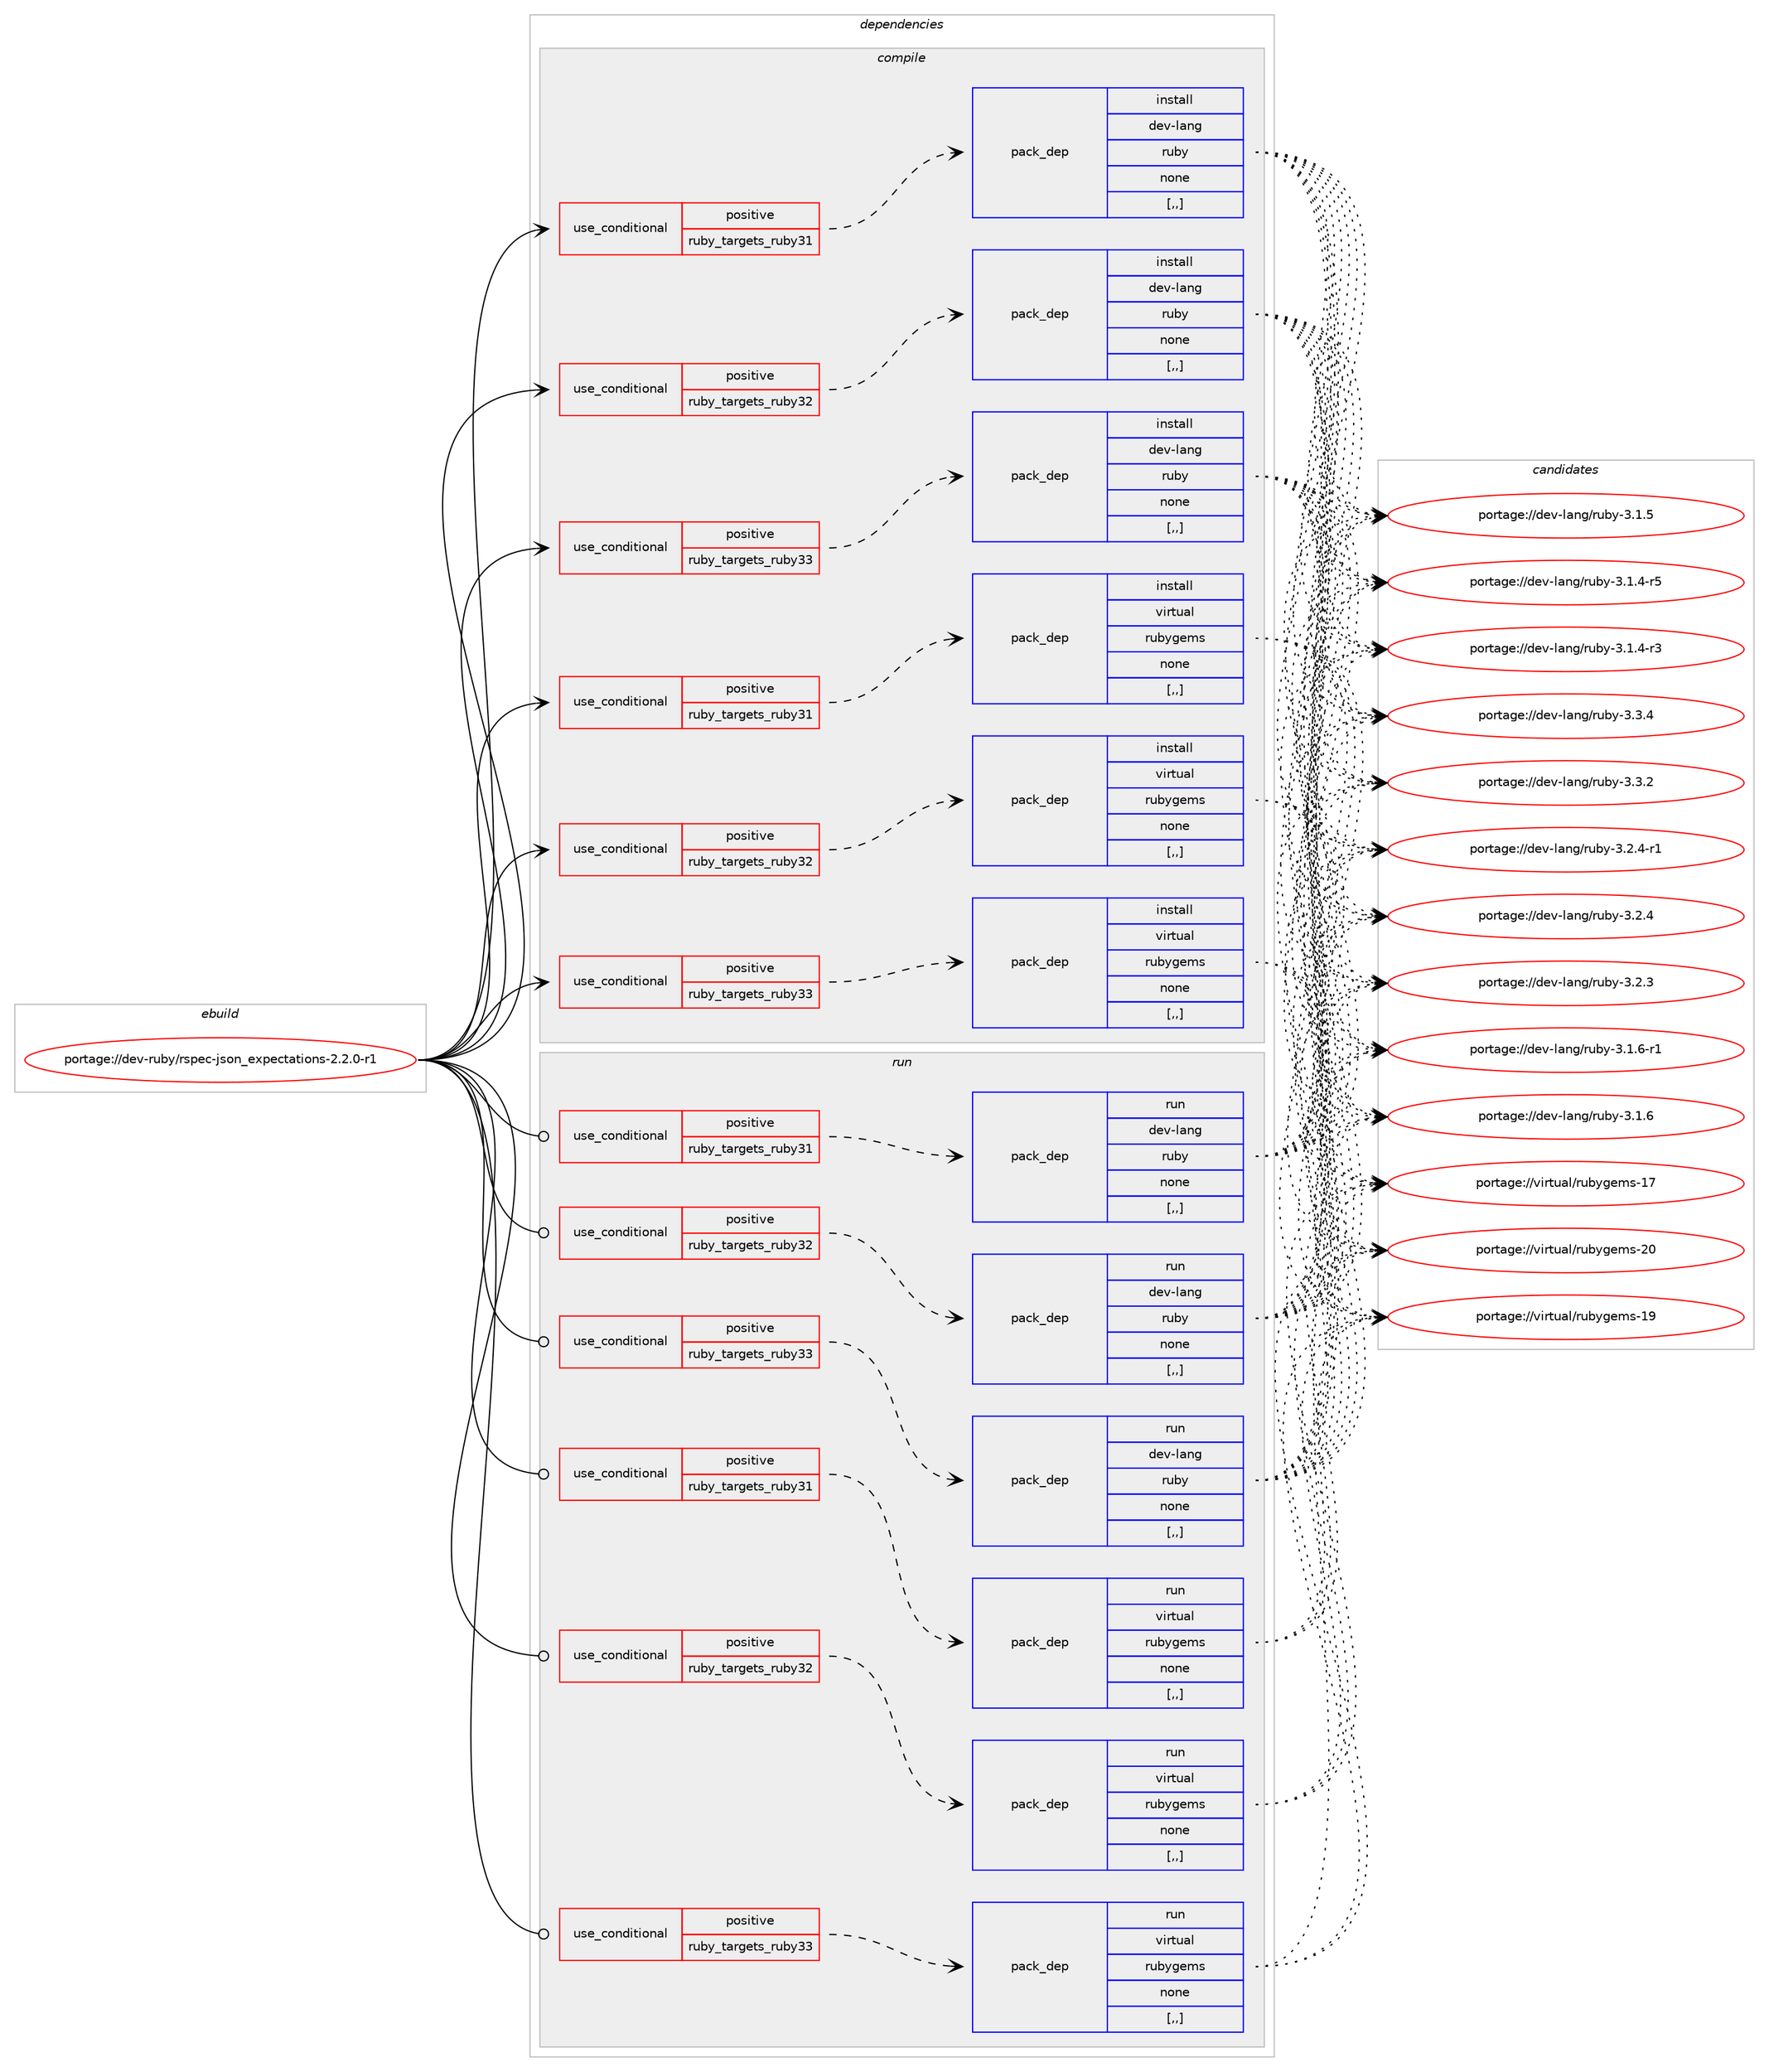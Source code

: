 digraph prolog {

# *************
# Graph options
# *************

newrank=true;
concentrate=true;
compound=true;
graph [rankdir=LR,fontname=Helvetica,fontsize=10,ranksep=1.5];#, ranksep=2.5, nodesep=0.2];
edge  [arrowhead=vee];
node  [fontname=Helvetica,fontsize=10];

# **********
# The ebuild
# **********

subgraph cluster_leftcol {
color=gray;
rank=same;
label=<<i>ebuild</i>>;
id [label="portage://dev-ruby/rspec-json_expectations-2.2.0-r1", color=red, width=4, href="../dev-ruby/rspec-json_expectations-2.2.0-r1.svg"];
}

# ****************
# The dependencies
# ****************

subgraph cluster_midcol {
color=gray;
label=<<i>dependencies</i>>;
subgraph cluster_compile {
fillcolor="#eeeeee";
style=filled;
label=<<i>compile</i>>;
subgraph cond54739 {
dependency198977 [label=<<TABLE BORDER="0" CELLBORDER="1" CELLSPACING="0" CELLPADDING="4"><TR><TD ROWSPAN="3" CELLPADDING="10">use_conditional</TD></TR><TR><TD>positive</TD></TR><TR><TD>ruby_targets_ruby31</TD></TR></TABLE>>, shape=none, color=red];
subgraph pack142882 {
dependency198978 [label=<<TABLE BORDER="0" CELLBORDER="1" CELLSPACING="0" CELLPADDING="4" WIDTH="220"><TR><TD ROWSPAN="6" CELLPADDING="30">pack_dep</TD></TR><TR><TD WIDTH="110">install</TD></TR><TR><TD>dev-lang</TD></TR><TR><TD>ruby</TD></TR><TR><TD>none</TD></TR><TR><TD>[,,]</TD></TR></TABLE>>, shape=none, color=blue];
}
dependency198977:e -> dependency198978:w [weight=20,style="dashed",arrowhead="vee"];
}
id:e -> dependency198977:w [weight=20,style="solid",arrowhead="vee"];
subgraph cond54740 {
dependency198979 [label=<<TABLE BORDER="0" CELLBORDER="1" CELLSPACING="0" CELLPADDING="4"><TR><TD ROWSPAN="3" CELLPADDING="10">use_conditional</TD></TR><TR><TD>positive</TD></TR><TR><TD>ruby_targets_ruby31</TD></TR></TABLE>>, shape=none, color=red];
subgraph pack142883 {
dependency198980 [label=<<TABLE BORDER="0" CELLBORDER="1" CELLSPACING="0" CELLPADDING="4" WIDTH="220"><TR><TD ROWSPAN="6" CELLPADDING="30">pack_dep</TD></TR><TR><TD WIDTH="110">install</TD></TR><TR><TD>virtual</TD></TR><TR><TD>rubygems</TD></TR><TR><TD>none</TD></TR><TR><TD>[,,]</TD></TR></TABLE>>, shape=none, color=blue];
}
dependency198979:e -> dependency198980:w [weight=20,style="dashed",arrowhead="vee"];
}
id:e -> dependency198979:w [weight=20,style="solid",arrowhead="vee"];
subgraph cond54741 {
dependency198981 [label=<<TABLE BORDER="0" CELLBORDER="1" CELLSPACING="0" CELLPADDING="4"><TR><TD ROWSPAN="3" CELLPADDING="10">use_conditional</TD></TR><TR><TD>positive</TD></TR><TR><TD>ruby_targets_ruby32</TD></TR></TABLE>>, shape=none, color=red];
subgraph pack142884 {
dependency198982 [label=<<TABLE BORDER="0" CELLBORDER="1" CELLSPACING="0" CELLPADDING="4" WIDTH="220"><TR><TD ROWSPAN="6" CELLPADDING="30">pack_dep</TD></TR><TR><TD WIDTH="110">install</TD></TR><TR><TD>dev-lang</TD></TR><TR><TD>ruby</TD></TR><TR><TD>none</TD></TR><TR><TD>[,,]</TD></TR></TABLE>>, shape=none, color=blue];
}
dependency198981:e -> dependency198982:w [weight=20,style="dashed",arrowhead="vee"];
}
id:e -> dependency198981:w [weight=20,style="solid",arrowhead="vee"];
subgraph cond54742 {
dependency198983 [label=<<TABLE BORDER="0" CELLBORDER="1" CELLSPACING="0" CELLPADDING="4"><TR><TD ROWSPAN="3" CELLPADDING="10">use_conditional</TD></TR><TR><TD>positive</TD></TR><TR><TD>ruby_targets_ruby32</TD></TR></TABLE>>, shape=none, color=red];
subgraph pack142885 {
dependency198984 [label=<<TABLE BORDER="0" CELLBORDER="1" CELLSPACING="0" CELLPADDING="4" WIDTH="220"><TR><TD ROWSPAN="6" CELLPADDING="30">pack_dep</TD></TR><TR><TD WIDTH="110">install</TD></TR><TR><TD>virtual</TD></TR><TR><TD>rubygems</TD></TR><TR><TD>none</TD></TR><TR><TD>[,,]</TD></TR></TABLE>>, shape=none, color=blue];
}
dependency198983:e -> dependency198984:w [weight=20,style="dashed",arrowhead="vee"];
}
id:e -> dependency198983:w [weight=20,style="solid",arrowhead="vee"];
subgraph cond54743 {
dependency198985 [label=<<TABLE BORDER="0" CELLBORDER="1" CELLSPACING="0" CELLPADDING="4"><TR><TD ROWSPAN="3" CELLPADDING="10">use_conditional</TD></TR><TR><TD>positive</TD></TR><TR><TD>ruby_targets_ruby33</TD></TR></TABLE>>, shape=none, color=red];
subgraph pack142886 {
dependency198986 [label=<<TABLE BORDER="0" CELLBORDER="1" CELLSPACING="0" CELLPADDING="4" WIDTH="220"><TR><TD ROWSPAN="6" CELLPADDING="30">pack_dep</TD></TR><TR><TD WIDTH="110">install</TD></TR><TR><TD>dev-lang</TD></TR><TR><TD>ruby</TD></TR><TR><TD>none</TD></TR><TR><TD>[,,]</TD></TR></TABLE>>, shape=none, color=blue];
}
dependency198985:e -> dependency198986:w [weight=20,style="dashed",arrowhead="vee"];
}
id:e -> dependency198985:w [weight=20,style="solid",arrowhead="vee"];
subgraph cond54744 {
dependency198987 [label=<<TABLE BORDER="0" CELLBORDER="1" CELLSPACING="0" CELLPADDING="4"><TR><TD ROWSPAN="3" CELLPADDING="10">use_conditional</TD></TR><TR><TD>positive</TD></TR><TR><TD>ruby_targets_ruby33</TD></TR></TABLE>>, shape=none, color=red];
subgraph pack142887 {
dependency198988 [label=<<TABLE BORDER="0" CELLBORDER="1" CELLSPACING="0" CELLPADDING="4" WIDTH="220"><TR><TD ROWSPAN="6" CELLPADDING="30">pack_dep</TD></TR><TR><TD WIDTH="110">install</TD></TR><TR><TD>virtual</TD></TR><TR><TD>rubygems</TD></TR><TR><TD>none</TD></TR><TR><TD>[,,]</TD></TR></TABLE>>, shape=none, color=blue];
}
dependency198987:e -> dependency198988:w [weight=20,style="dashed",arrowhead="vee"];
}
id:e -> dependency198987:w [weight=20,style="solid",arrowhead="vee"];
}
subgraph cluster_compileandrun {
fillcolor="#eeeeee";
style=filled;
label=<<i>compile and run</i>>;
}
subgraph cluster_run {
fillcolor="#eeeeee";
style=filled;
label=<<i>run</i>>;
subgraph cond54745 {
dependency198989 [label=<<TABLE BORDER="0" CELLBORDER="1" CELLSPACING="0" CELLPADDING="4"><TR><TD ROWSPAN="3" CELLPADDING="10">use_conditional</TD></TR><TR><TD>positive</TD></TR><TR><TD>ruby_targets_ruby31</TD></TR></TABLE>>, shape=none, color=red];
subgraph pack142888 {
dependency198990 [label=<<TABLE BORDER="0" CELLBORDER="1" CELLSPACING="0" CELLPADDING="4" WIDTH="220"><TR><TD ROWSPAN="6" CELLPADDING="30">pack_dep</TD></TR><TR><TD WIDTH="110">run</TD></TR><TR><TD>dev-lang</TD></TR><TR><TD>ruby</TD></TR><TR><TD>none</TD></TR><TR><TD>[,,]</TD></TR></TABLE>>, shape=none, color=blue];
}
dependency198989:e -> dependency198990:w [weight=20,style="dashed",arrowhead="vee"];
}
id:e -> dependency198989:w [weight=20,style="solid",arrowhead="odot"];
subgraph cond54746 {
dependency198991 [label=<<TABLE BORDER="0" CELLBORDER="1" CELLSPACING="0" CELLPADDING="4"><TR><TD ROWSPAN="3" CELLPADDING="10">use_conditional</TD></TR><TR><TD>positive</TD></TR><TR><TD>ruby_targets_ruby31</TD></TR></TABLE>>, shape=none, color=red];
subgraph pack142889 {
dependency198992 [label=<<TABLE BORDER="0" CELLBORDER="1" CELLSPACING="0" CELLPADDING="4" WIDTH="220"><TR><TD ROWSPAN="6" CELLPADDING="30">pack_dep</TD></TR><TR><TD WIDTH="110">run</TD></TR><TR><TD>virtual</TD></TR><TR><TD>rubygems</TD></TR><TR><TD>none</TD></TR><TR><TD>[,,]</TD></TR></TABLE>>, shape=none, color=blue];
}
dependency198991:e -> dependency198992:w [weight=20,style="dashed",arrowhead="vee"];
}
id:e -> dependency198991:w [weight=20,style="solid",arrowhead="odot"];
subgraph cond54747 {
dependency198993 [label=<<TABLE BORDER="0" CELLBORDER="1" CELLSPACING="0" CELLPADDING="4"><TR><TD ROWSPAN="3" CELLPADDING="10">use_conditional</TD></TR><TR><TD>positive</TD></TR><TR><TD>ruby_targets_ruby32</TD></TR></TABLE>>, shape=none, color=red];
subgraph pack142890 {
dependency198994 [label=<<TABLE BORDER="0" CELLBORDER="1" CELLSPACING="0" CELLPADDING="4" WIDTH="220"><TR><TD ROWSPAN="6" CELLPADDING="30">pack_dep</TD></TR><TR><TD WIDTH="110">run</TD></TR><TR><TD>dev-lang</TD></TR><TR><TD>ruby</TD></TR><TR><TD>none</TD></TR><TR><TD>[,,]</TD></TR></TABLE>>, shape=none, color=blue];
}
dependency198993:e -> dependency198994:w [weight=20,style="dashed",arrowhead="vee"];
}
id:e -> dependency198993:w [weight=20,style="solid",arrowhead="odot"];
subgraph cond54748 {
dependency198995 [label=<<TABLE BORDER="0" CELLBORDER="1" CELLSPACING="0" CELLPADDING="4"><TR><TD ROWSPAN="3" CELLPADDING="10">use_conditional</TD></TR><TR><TD>positive</TD></TR><TR><TD>ruby_targets_ruby32</TD></TR></TABLE>>, shape=none, color=red];
subgraph pack142891 {
dependency198996 [label=<<TABLE BORDER="0" CELLBORDER="1" CELLSPACING="0" CELLPADDING="4" WIDTH="220"><TR><TD ROWSPAN="6" CELLPADDING="30">pack_dep</TD></TR><TR><TD WIDTH="110">run</TD></TR><TR><TD>virtual</TD></TR><TR><TD>rubygems</TD></TR><TR><TD>none</TD></TR><TR><TD>[,,]</TD></TR></TABLE>>, shape=none, color=blue];
}
dependency198995:e -> dependency198996:w [weight=20,style="dashed",arrowhead="vee"];
}
id:e -> dependency198995:w [weight=20,style="solid",arrowhead="odot"];
subgraph cond54749 {
dependency198997 [label=<<TABLE BORDER="0" CELLBORDER="1" CELLSPACING="0" CELLPADDING="4"><TR><TD ROWSPAN="3" CELLPADDING="10">use_conditional</TD></TR><TR><TD>positive</TD></TR><TR><TD>ruby_targets_ruby33</TD></TR></TABLE>>, shape=none, color=red];
subgraph pack142892 {
dependency198998 [label=<<TABLE BORDER="0" CELLBORDER="1" CELLSPACING="0" CELLPADDING="4" WIDTH="220"><TR><TD ROWSPAN="6" CELLPADDING="30">pack_dep</TD></TR><TR><TD WIDTH="110">run</TD></TR><TR><TD>dev-lang</TD></TR><TR><TD>ruby</TD></TR><TR><TD>none</TD></TR><TR><TD>[,,]</TD></TR></TABLE>>, shape=none, color=blue];
}
dependency198997:e -> dependency198998:w [weight=20,style="dashed",arrowhead="vee"];
}
id:e -> dependency198997:w [weight=20,style="solid",arrowhead="odot"];
subgraph cond54750 {
dependency198999 [label=<<TABLE BORDER="0" CELLBORDER="1" CELLSPACING="0" CELLPADDING="4"><TR><TD ROWSPAN="3" CELLPADDING="10">use_conditional</TD></TR><TR><TD>positive</TD></TR><TR><TD>ruby_targets_ruby33</TD></TR></TABLE>>, shape=none, color=red];
subgraph pack142893 {
dependency199000 [label=<<TABLE BORDER="0" CELLBORDER="1" CELLSPACING="0" CELLPADDING="4" WIDTH="220"><TR><TD ROWSPAN="6" CELLPADDING="30">pack_dep</TD></TR><TR><TD WIDTH="110">run</TD></TR><TR><TD>virtual</TD></TR><TR><TD>rubygems</TD></TR><TR><TD>none</TD></TR><TR><TD>[,,]</TD></TR></TABLE>>, shape=none, color=blue];
}
dependency198999:e -> dependency199000:w [weight=20,style="dashed",arrowhead="vee"];
}
id:e -> dependency198999:w [weight=20,style="solid",arrowhead="odot"];
}
}

# **************
# The candidates
# **************

subgraph cluster_choices {
rank=same;
color=gray;
label=<<i>candidates</i>>;

subgraph choice142882 {
color=black;
nodesep=1;
choice10010111845108971101034711411798121455146514652 [label="portage://dev-lang/ruby-3.3.4", color=red, width=4,href="../dev-lang/ruby-3.3.4.svg"];
choice10010111845108971101034711411798121455146514650 [label="portage://dev-lang/ruby-3.3.2", color=red, width=4,href="../dev-lang/ruby-3.3.2.svg"];
choice100101118451089711010347114117981214551465046524511449 [label="portage://dev-lang/ruby-3.2.4-r1", color=red, width=4,href="../dev-lang/ruby-3.2.4-r1.svg"];
choice10010111845108971101034711411798121455146504652 [label="portage://dev-lang/ruby-3.2.4", color=red, width=4,href="../dev-lang/ruby-3.2.4.svg"];
choice10010111845108971101034711411798121455146504651 [label="portage://dev-lang/ruby-3.2.3", color=red, width=4,href="../dev-lang/ruby-3.2.3.svg"];
choice100101118451089711010347114117981214551464946544511449 [label="portage://dev-lang/ruby-3.1.6-r1", color=red, width=4,href="../dev-lang/ruby-3.1.6-r1.svg"];
choice10010111845108971101034711411798121455146494654 [label="portage://dev-lang/ruby-3.1.6", color=red, width=4,href="../dev-lang/ruby-3.1.6.svg"];
choice10010111845108971101034711411798121455146494653 [label="portage://dev-lang/ruby-3.1.5", color=red, width=4,href="../dev-lang/ruby-3.1.5.svg"];
choice100101118451089711010347114117981214551464946524511453 [label="portage://dev-lang/ruby-3.1.4-r5", color=red, width=4,href="../dev-lang/ruby-3.1.4-r5.svg"];
choice100101118451089711010347114117981214551464946524511451 [label="portage://dev-lang/ruby-3.1.4-r3", color=red, width=4,href="../dev-lang/ruby-3.1.4-r3.svg"];
dependency198978:e -> choice10010111845108971101034711411798121455146514652:w [style=dotted,weight="100"];
dependency198978:e -> choice10010111845108971101034711411798121455146514650:w [style=dotted,weight="100"];
dependency198978:e -> choice100101118451089711010347114117981214551465046524511449:w [style=dotted,weight="100"];
dependency198978:e -> choice10010111845108971101034711411798121455146504652:w [style=dotted,weight="100"];
dependency198978:e -> choice10010111845108971101034711411798121455146504651:w [style=dotted,weight="100"];
dependency198978:e -> choice100101118451089711010347114117981214551464946544511449:w [style=dotted,weight="100"];
dependency198978:e -> choice10010111845108971101034711411798121455146494654:w [style=dotted,weight="100"];
dependency198978:e -> choice10010111845108971101034711411798121455146494653:w [style=dotted,weight="100"];
dependency198978:e -> choice100101118451089711010347114117981214551464946524511453:w [style=dotted,weight="100"];
dependency198978:e -> choice100101118451089711010347114117981214551464946524511451:w [style=dotted,weight="100"];
}
subgraph choice142883 {
color=black;
nodesep=1;
choice118105114116117971084711411798121103101109115455048 [label="portage://virtual/rubygems-20", color=red, width=4,href="../virtual/rubygems-20.svg"];
choice118105114116117971084711411798121103101109115454957 [label="portage://virtual/rubygems-19", color=red, width=4,href="../virtual/rubygems-19.svg"];
choice118105114116117971084711411798121103101109115454955 [label="portage://virtual/rubygems-17", color=red, width=4,href="../virtual/rubygems-17.svg"];
dependency198980:e -> choice118105114116117971084711411798121103101109115455048:w [style=dotted,weight="100"];
dependency198980:e -> choice118105114116117971084711411798121103101109115454957:w [style=dotted,weight="100"];
dependency198980:e -> choice118105114116117971084711411798121103101109115454955:w [style=dotted,weight="100"];
}
subgraph choice142884 {
color=black;
nodesep=1;
choice10010111845108971101034711411798121455146514652 [label="portage://dev-lang/ruby-3.3.4", color=red, width=4,href="../dev-lang/ruby-3.3.4.svg"];
choice10010111845108971101034711411798121455146514650 [label="portage://dev-lang/ruby-3.3.2", color=red, width=4,href="../dev-lang/ruby-3.3.2.svg"];
choice100101118451089711010347114117981214551465046524511449 [label="portage://dev-lang/ruby-3.2.4-r1", color=red, width=4,href="../dev-lang/ruby-3.2.4-r1.svg"];
choice10010111845108971101034711411798121455146504652 [label="portage://dev-lang/ruby-3.2.4", color=red, width=4,href="../dev-lang/ruby-3.2.4.svg"];
choice10010111845108971101034711411798121455146504651 [label="portage://dev-lang/ruby-3.2.3", color=red, width=4,href="../dev-lang/ruby-3.2.3.svg"];
choice100101118451089711010347114117981214551464946544511449 [label="portage://dev-lang/ruby-3.1.6-r1", color=red, width=4,href="../dev-lang/ruby-3.1.6-r1.svg"];
choice10010111845108971101034711411798121455146494654 [label="portage://dev-lang/ruby-3.1.6", color=red, width=4,href="../dev-lang/ruby-3.1.6.svg"];
choice10010111845108971101034711411798121455146494653 [label="portage://dev-lang/ruby-3.1.5", color=red, width=4,href="../dev-lang/ruby-3.1.5.svg"];
choice100101118451089711010347114117981214551464946524511453 [label="portage://dev-lang/ruby-3.1.4-r5", color=red, width=4,href="../dev-lang/ruby-3.1.4-r5.svg"];
choice100101118451089711010347114117981214551464946524511451 [label="portage://dev-lang/ruby-3.1.4-r3", color=red, width=4,href="../dev-lang/ruby-3.1.4-r3.svg"];
dependency198982:e -> choice10010111845108971101034711411798121455146514652:w [style=dotted,weight="100"];
dependency198982:e -> choice10010111845108971101034711411798121455146514650:w [style=dotted,weight="100"];
dependency198982:e -> choice100101118451089711010347114117981214551465046524511449:w [style=dotted,weight="100"];
dependency198982:e -> choice10010111845108971101034711411798121455146504652:w [style=dotted,weight="100"];
dependency198982:e -> choice10010111845108971101034711411798121455146504651:w [style=dotted,weight="100"];
dependency198982:e -> choice100101118451089711010347114117981214551464946544511449:w [style=dotted,weight="100"];
dependency198982:e -> choice10010111845108971101034711411798121455146494654:w [style=dotted,weight="100"];
dependency198982:e -> choice10010111845108971101034711411798121455146494653:w [style=dotted,weight="100"];
dependency198982:e -> choice100101118451089711010347114117981214551464946524511453:w [style=dotted,weight="100"];
dependency198982:e -> choice100101118451089711010347114117981214551464946524511451:w [style=dotted,weight="100"];
}
subgraph choice142885 {
color=black;
nodesep=1;
choice118105114116117971084711411798121103101109115455048 [label="portage://virtual/rubygems-20", color=red, width=4,href="../virtual/rubygems-20.svg"];
choice118105114116117971084711411798121103101109115454957 [label="portage://virtual/rubygems-19", color=red, width=4,href="../virtual/rubygems-19.svg"];
choice118105114116117971084711411798121103101109115454955 [label="portage://virtual/rubygems-17", color=red, width=4,href="../virtual/rubygems-17.svg"];
dependency198984:e -> choice118105114116117971084711411798121103101109115455048:w [style=dotted,weight="100"];
dependency198984:e -> choice118105114116117971084711411798121103101109115454957:w [style=dotted,weight="100"];
dependency198984:e -> choice118105114116117971084711411798121103101109115454955:w [style=dotted,weight="100"];
}
subgraph choice142886 {
color=black;
nodesep=1;
choice10010111845108971101034711411798121455146514652 [label="portage://dev-lang/ruby-3.3.4", color=red, width=4,href="../dev-lang/ruby-3.3.4.svg"];
choice10010111845108971101034711411798121455146514650 [label="portage://dev-lang/ruby-3.3.2", color=red, width=4,href="../dev-lang/ruby-3.3.2.svg"];
choice100101118451089711010347114117981214551465046524511449 [label="portage://dev-lang/ruby-3.2.4-r1", color=red, width=4,href="../dev-lang/ruby-3.2.4-r1.svg"];
choice10010111845108971101034711411798121455146504652 [label="portage://dev-lang/ruby-3.2.4", color=red, width=4,href="../dev-lang/ruby-3.2.4.svg"];
choice10010111845108971101034711411798121455146504651 [label="portage://dev-lang/ruby-3.2.3", color=red, width=4,href="../dev-lang/ruby-3.2.3.svg"];
choice100101118451089711010347114117981214551464946544511449 [label="portage://dev-lang/ruby-3.1.6-r1", color=red, width=4,href="../dev-lang/ruby-3.1.6-r1.svg"];
choice10010111845108971101034711411798121455146494654 [label="portage://dev-lang/ruby-3.1.6", color=red, width=4,href="../dev-lang/ruby-3.1.6.svg"];
choice10010111845108971101034711411798121455146494653 [label="portage://dev-lang/ruby-3.1.5", color=red, width=4,href="../dev-lang/ruby-3.1.5.svg"];
choice100101118451089711010347114117981214551464946524511453 [label="portage://dev-lang/ruby-3.1.4-r5", color=red, width=4,href="../dev-lang/ruby-3.1.4-r5.svg"];
choice100101118451089711010347114117981214551464946524511451 [label="portage://dev-lang/ruby-3.1.4-r3", color=red, width=4,href="../dev-lang/ruby-3.1.4-r3.svg"];
dependency198986:e -> choice10010111845108971101034711411798121455146514652:w [style=dotted,weight="100"];
dependency198986:e -> choice10010111845108971101034711411798121455146514650:w [style=dotted,weight="100"];
dependency198986:e -> choice100101118451089711010347114117981214551465046524511449:w [style=dotted,weight="100"];
dependency198986:e -> choice10010111845108971101034711411798121455146504652:w [style=dotted,weight="100"];
dependency198986:e -> choice10010111845108971101034711411798121455146504651:w [style=dotted,weight="100"];
dependency198986:e -> choice100101118451089711010347114117981214551464946544511449:w [style=dotted,weight="100"];
dependency198986:e -> choice10010111845108971101034711411798121455146494654:w [style=dotted,weight="100"];
dependency198986:e -> choice10010111845108971101034711411798121455146494653:w [style=dotted,weight="100"];
dependency198986:e -> choice100101118451089711010347114117981214551464946524511453:w [style=dotted,weight="100"];
dependency198986:e -> choice100101118451089711010347114117981214551464946524511451:w [style=dotted,weight="100"];
}
subgraph choice142887 {
color=black;
nodesep=1;
choice118105114116117971084711411798121103101109115455048 [label="portage://virtual/rubygems-20", color=red, width=4,href="../virtual/rubygems-20.svg"];
choice118105114116117971084711411798121103101109115454957 [label="portage://virtual/rubygems-19", color=red, width=4,href="../virtual/rubygems-19.svg"];
choice118105114116117971084711411798121103101109115454955 [label="portage://virtual/rubygems-17", color=red, width=4,href="../virtual/rubygems-17.svg"];
dependency198988:e -> choice118105114116117971084711411798121103101109115455048:w [style=dotted,weight="100"];
dependency198988:e -> choice118105114116117971084711411798121103101109115454957:w [style=dotted,weight="100"];
dependency198988:e -> choice118105114116117971084711411798121103101109115454955:w [style=dotted,weight="100"];
}
subgraph choice142888 {
color=black;
nodesep=1;
choice10010111845108971101034711411798121455146514652 [label="portage://dev-lang/ruby-3.3.4", color=red, width=4,href="../dev-lang/ruby-3.3.4.svg"];
choice10010111845108971101034711411798121455146514650 [label="portage://dev-lang/ruby-3.3.2", color=red, width=4,href="../dev-lang/ruby-3.3.2.svg"];
choice100101118451089711010347114117981214551465046524511449 [label="portage://dev-lang/ruby-3.2.4-r1", color=red, width=4,href="../dev-lang/ruby-3.2.4-r1.svg"];
choice10010111845108971101034711411798121455146504652 [label="portage://dev-lang/ruby-3.2.4", color=red, width=4,href="../dev-lang/ruby-3.2.4.svg"];
choice10010111845108971101034711411798121455146504651 [label="portage://dev-lang/ruby-3.2.3", color=red, width=4,href="../dev-lang/ruby-3.2.3.svg"];
choice100101118451089711010347114117981214551464946544511449 [label="portage://dev-lang/ruby-3.1.6-r1", color=red, width=4,href="../dev-lang/ruby-3.1.6-r1.svg"];
choice10010111845108971101034711411798121455146494654 [label="portage://dev-lang/ruby-3.1.6", color=red, width=4,href="../dev-lang/ruby-3.1.6.svg"];
choice10010111845108971101034711411798121455146494653 [label="portage://dev-lang/ruby-3.1.5", color=red, width=4,href="../dev-lang/ruby-3.1.5.svg"];
choice100101118451089711010347114117981214551464946524511453 [label="portage://dev-lang/ruby-3.1.4-r5", color=red, width=4,href="../dev-lang/ruby-3.1.4-r5.svg"];
choice100101118451089711010347114117981214551464946524511451 [label="portage://dev-lang/ruby-3.1.4-r3", color=red, width=4,href="../dev-lang/ruby-3.1.4-r3.svg"];
dependency198990:e -> choice10010111845108971101034711411798121455146514652:w [style=dotted,weight="100"];
dependency198990:e -> choice10010111845108971101034711411798121455146514650:w [style=dotted,weight="100"];
dependency198990:e -> choice100101118451089711010347114117981214551465046524511449:w [style=dotted,weight="100"];
dependency198990:e -> choice10010111845108971101034711411798121455146504652:w [style=dotted,weight="100"];
dependency198990:e -> choice10010111845108971101034711411798121455146504651:w [style=dotted,weight="100"];
dependency198990:e -> choice100101118451089711010347114117981214551464946544511449:w [style=dotted,weight="100"];
dependency198990:e -> choice10010111845108971101034711411798121455146494654:w [style=dotted,weight="100"];
dependency198990:e -> choice10010111845108971101034711411798121455146494653:w [style=dotted,weight="100"];
dependency198990:e -> choice100101118451089711010347114117981214551464946524511453:w [style=dotted,weight="100"];
dependency198990:e -> choice100101118451089711010347114117981214551464946524511451:w [style=dotted,weight="100"];
}
subgraph choice142889 {
color=black;
nodesep=1;
choice118105114116117971084711411798121103101109115455048 [label="portage://virtual/rubygems-20", color=red, width=4,href="../virtual/rubygems-20.svg"];
choice118105114116117971084711411798121103101109115454957 [label="portage://virtual/rubygems-19", color=red, width=4,href="../virtual/rubygems-19.svg"];
choice118105114116117971084711411798121103101109115454955 [label="portage://virtual/rubygems-17", color=red, width=4,href="../virtual/rubygems-17.svg"];
dependency198992:e -> choice118105114116117971084711411798121103101109115455048:w [style=dotted,weight="100"];
dependency198992:e -> choice118105114116117971084711411798121103101109115454957:w [style=dotted,weight="100"];
dependency198992:e -> choice118105114116117971084711411798121103101109115454955:w [style=dotted,weight="100"];
}
subgraph choice142890 {
color=black;
nodesep=1;
choice10010111845108971101034711411798121455146514652 [label="portage://dev-lang/ruby-3.3.4", color=red, width=4,href="../dev-lang/ruby-3.3.4.svg"];
choice10010111845108971101034711411798121455146514650 [label="portage://dev-lang/ruby-3.3.2", color=red, width=4,href="../dev-lang/ruby-3.3.2.svg"];
choice100101118451089711010347114117981214551465046524511449 [label="portage://dev-lang/ruby-3.2.4-r1", color=red, width=4,href="../dev-lang/ruby-3.2.4-r1.svg"];
choice10010111845108971101034711411798121455146504652 [label="portage://dev-lang/ruby-3.2.4", color=red, width=4,href="../dev-lang/ruby-3.2.4.svg"];
choice10010111845108971101034711411798121455146504651 [label="portage://dev-lang/ruby-3.2.3", color=red, width=4,href="../dev-lang/ruby-3.2.3.svg"];
choice100101118451089711010347114117981214551464946544511449 [label="portage://dev-lang/ruby-3.1.6-r1", color=red, width=4,href="../dev-lang/ruby-3.1.6-r1.svg"];
choice10010111845108971101034711411798121455146494654 [label="portage://dev-lang/ruby-3.1.6", color=red, width=4,href="../dev-lang/ruby-3.1.6.svg"];
choice10010111845108971101034711411798121455146494653 [label="portage://dev-lang/ruby-3.1.5", color=red, width=4,href="../dev-lang/ruby-3.1.5.svg"];
choice100101118451089711010347114117981214551464946524511453 [label="portage://dev-lang/ruby-3.1.4-r5", color=red, width=4,href="../dev-lang/ruby-3.1.4-r5.svg"];
choice100101118451089711010347114117981214551464946524511451 [label="portage://dev-lang/ruby-3.1.4-r3", color=red, width=4,href="../dev-lang/ruby-3.1.4-r3.svg"];
dependency198994:e -> choice10010111845108971101034711411798121455146514652:w [style=dotted,weight="100"];
dependency198994:e -> choice10010111845108971101034711411798121455146514650:w [style=dotted,weight="100"];
dependency198994:e -> choice100101118451089711010347114117981214551465046524511449:w [style=dotted,weight="100"];
dependency198994:e -> choice10010111845108971101034711411798121455146504652:w [style=dotted,weight="100"];
dependency198994:e -> choice10010111845108971101034711411798121455146504651:w [style=dotted,weight="100"];
dependency198994:e -> choice100101118451089711010347114117981214551464946544511449:w [style=dotted,weight="100"];
dependency198994:e -> choice10010111845108971101034711411798121455146494654:w [style=dotted,weight="100"];
dependency198994:e -> choice10010111845108971101034711411798121455146494653:w [style=dotted,weight="100"];
dependency198994:e -> choice100101118451089711010347114117981214551464946524511453:w [style=dotted,weight="100"];
dependency198994:e -> choice100101118451089711010347114117981214551464946524511451:w [style=dotted,weight="100"];
}
subgraph choice142891 {
color=black;
nodesep=1;
choice118105114116117971084711411798121103101109115455048 [label="portage://virtual/rubygems-20", color=red, width=4,href="../virtual/rubygems-20.svg"];
choice118105114116117971084711411798121103101109115454957 [label="portage://virtual/rubygems-19", color=red, width=4,href="../virtual/rubygems-19.svg"];
choice118105114116117971084711411798121103101109115454955 [label="portage://virtual/rubygems-17", color=red, width=4,href="../virtual/rubygems-17.svg"];
dependency198996:e -> choice118105114116117971084711411798121103101109115455048:w [style=dotted,weight="100"];
dependency198996:e -> choice118105114116117971084711411798121103101109115454957:w [style=dotted,weight="100"];
dependency198996:e -> choice118105114116117971084711411798121103101109115454955:w [style=dotted,weight="100"];
}
subgraph choice142892 {
color=black;
nodesep=1;
choice10010111845108971101034711411798121455146514652 [label="portage://dev-lang/ruby-3.3.4", color=red, width=4,href="../dev-lang/ruby-3.3.4.svg"];
choice10010111845108971101034711411798121455146514650 [label="portage://dev-lang/ruby-3.3.2", color=red, width=4,href="../dev-lang/ruby-3.3.2.svg"];
choice100101118451089711010347114117981214551465046524511449 [label="portage://dev-lang/ruby-3.2.4-r1", color=red, width=4,href="../dev-lang/ruby-3.2.4-r1.svg"];
choice10010111845108971101034711411798121455146504652 [label="portage://dev-lang/ruby-3.2.4", color=red, width=4,href="../dev-lang/ruby-3.2.4.svg"];
choice10010111845108971101034711411798121455146504651 [label="portage://dev-lang/ruby-3.2.3", color=red, width=4,href="../dev-lang/ruby-3.2.3.svg"];
choice100101118451089711010347114117981214551464946544511449 [label="portage://dev-lang/ruby-3.1.6-r1", color=red, width=4,href="../dev-lang/ruby-3.1.6-r1.svg"];
choice10010111845108971101034711411798121455146494654 [label="portage://dev-lang/ruby-3.1.6", color=red, width=4,href="../dev-lang/ruby-3.1.6.svg"];
choice10010111845108971101034711411798121455146494653 [label="portage://dev-lang/ruby-3.1.5", color=red, width=4,href="../dev-lang/ruby-3.1.5.svg"];
choice100101118451089711010347114117981214551464946524511453 [label="portage://dev-lang/ruby-3.1.4-r5", color=red, width=4,href="../dev-lang/ruby-3.1.4-r5.svg"];
choice100101118451089711010347114117981214551464946524511451 [label="portage://dev-lang/ruby-3.1.4-r3", color=red, width=4,href="../dev-lang/ruby-3.1.4-r3.svg"];
dependency198998:e -> choice10010111845108971101034711411798121455146514652:w [style=dotted,weight="100"];
dependency198998:e -> choice10010111845108971101034711411798121455146514650:w [style=dotted,weight="100"];
dependency198998:e -> choice100101118451089711010347114117981214551465046524511449:w [style=dotted,weight="100"];
dependency198998:e -> choice10010111845108971101034711411798121455146504652:w [style=dotted,weight="100"];
dependency198998:e -> choice10010111845108971101034711411798121455146504651:w [style=dotted,weight="100"];
dependency198998:e -> choice100101118451089711010347114117981214551464946544511449:w [style=dotted,weight="100"];
dependency198998:e -> choice10010111845108971101034711411798121455146494654:w [style=dotted,weight="100"];
dependency198998:e -> choice10010111845108971101034711411798121455146494653:w [style=dotted,weight="100"];
dependency198998:e -> choice100101118451089711010347114117981214551464946524511453:w [style=dotted,weight="100"];
dependency198998:e -> choice100101118451089711010347114117981214551464946524511451:w [style=dotted,weight="100"];
}
subgraph choice142893 {
color=black;
nodesep=1;
choice118105114116117971084711411798121103101109115455048 [label="portage://virtual/rubygems-20", color=red, width=4,href="../virtual/rubygems-20.svg"];
choice118105114116117971084711411798121103101109115454957 [label="portage://virtual/rubygems-19", color=red, width=4,href="../virtual/rubygems-19.svg"];
choice118105114116117971084711411798121103101109115454955 [label="portage://virtual/rubygems-17", color=red, width=4,href="../virtual/rubygems-17.svg"];
dependency199000:e -> choice118105114116117971084711411798121103101109115455048:w [style=dotted,weight="100"];
dependency199000:e -> choice118105114116117971084711411798121103101109115454957:w [style=dotted,weight="100"];
dependency199000:e -> choice118105114116117971084711411798121103101109115454955:w [style=dotted,weight="100"];
}
}

}
